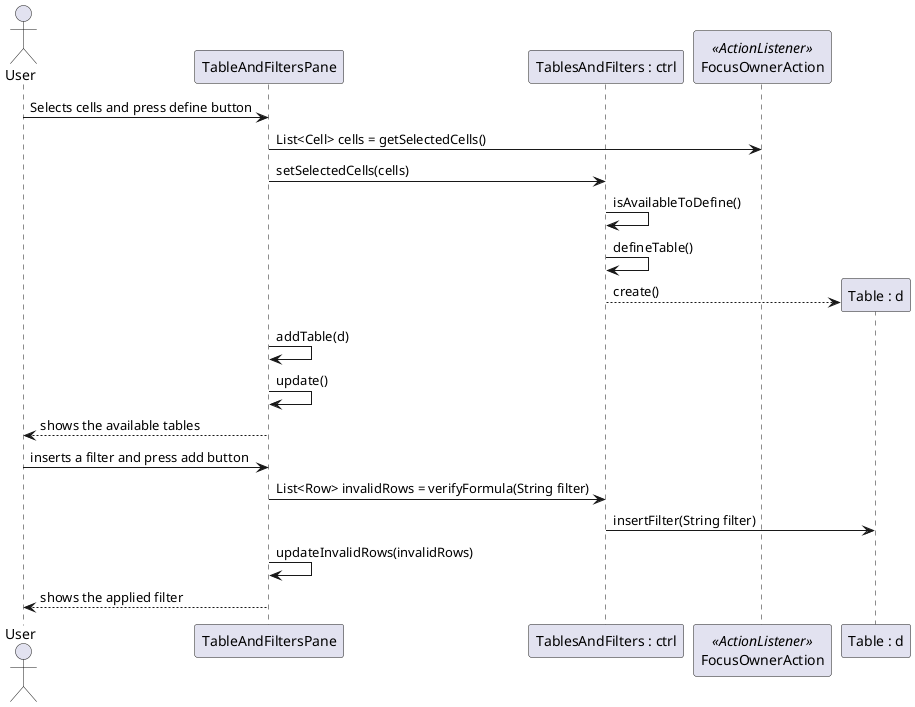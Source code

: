 @startuml 

    actor User 
    participant "TableAndFiltersPane" as UI
    participant "TablesAndFilters : ctrl" as ctrl
    participant "FocusOwnerAction" <<ActionListener>> 
    participant "Table : d" as d
    

    User -> UI : Selects cells and press define button
    UI -> FocusOwnerAction : List<Cell> cells = getSelectedCells()
    UI -> ctrl : setSelectedCells(cells)
    ctrl -> ctrl: isAvailableToDefine()
    ctrl-> ctrl: defineTable()
    create d
    ctrl --> d : create()
    UI -> UI: addTable(d)
    UI -> UI: update()
    User <--UI : shows the available tables
    User -> UI : inserts a filter and press add button
    UI->ctrl : List<Row> invalidRows = verifyFormula(String filter)
    ctrl -> d: insertFilter(String filter)
    UI->UI : updateInvalidRows(invalidRows)
    User<--UI: shows the applied filter
    



    
@enduml
